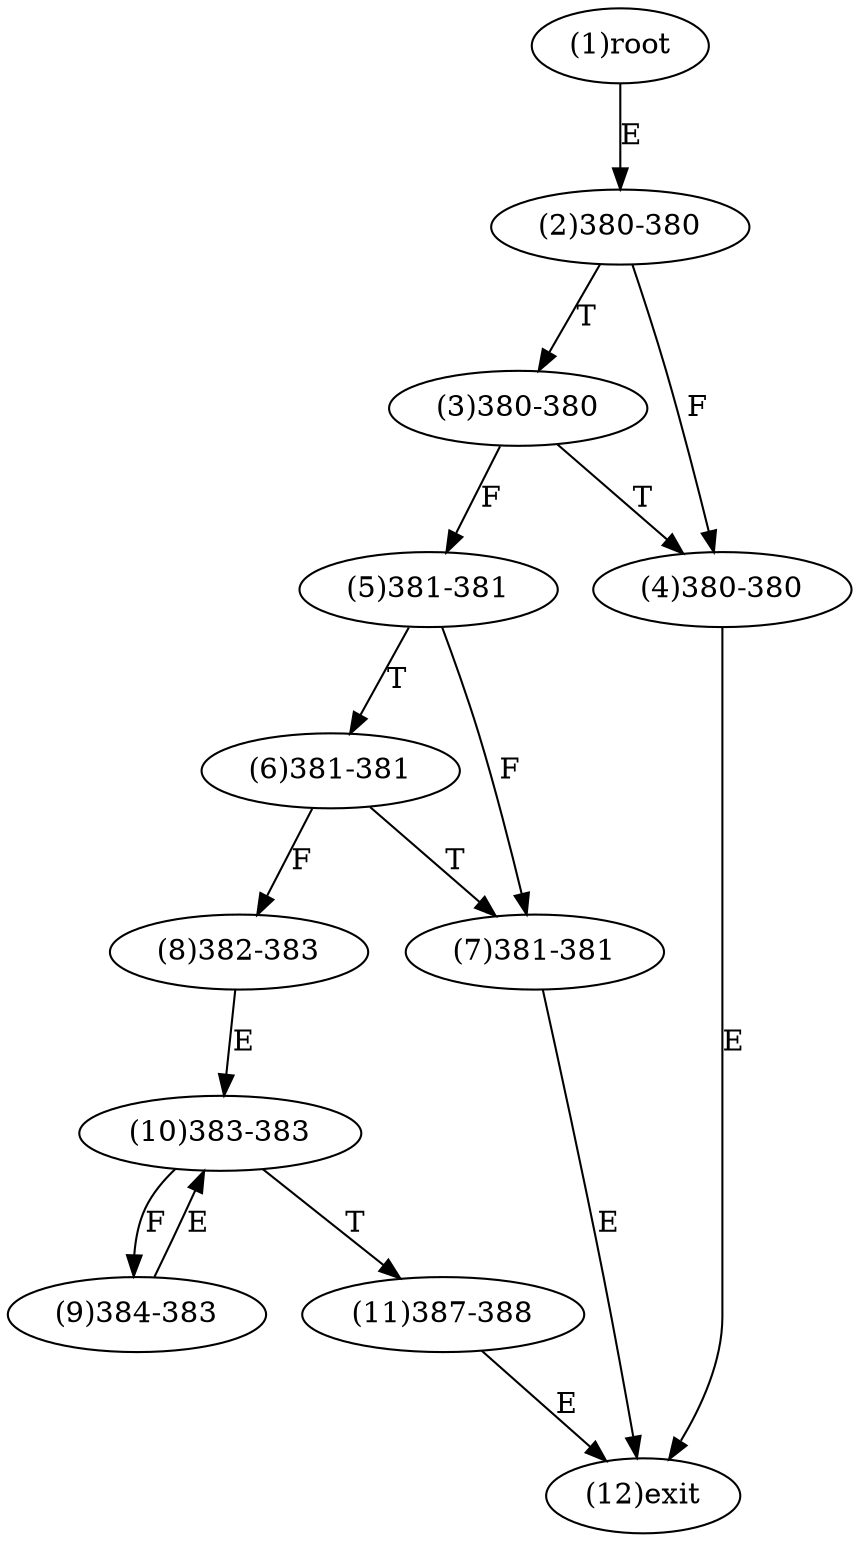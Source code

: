 digraph "" { 
1[ label="(1)root"];
2[ label="(2)380-380"];
3[ label="(3)380-380"];
4[ label="(4)380-380"];
5[ label="(5)381-381"];
6[ label="(6)381-381"];
7[ label="(7)381-381"];
8[ label="(8)382-383"];
9[ label="(9)384-383"];
10[ label="(10)383-383"];
11[ label="(11)387-388"];
12[ label="(12)exit"];
1->2[ label="E"];
2->4[ label="F"];
2->3[ label="T"];
3->5[ label="F"];
3->4[ label="T"];
4->12[ label="E"];
5->7[ label="F"];
5->6[ label="T"];
6->8[ label="F"];
6->7[ label="T"];
7->12[ label="E"];
8->10[ label="E"];
9->10[ label="E"];
10->9[ label="F"];
10->11[ label="T"];
11->12[ label="E"];
}